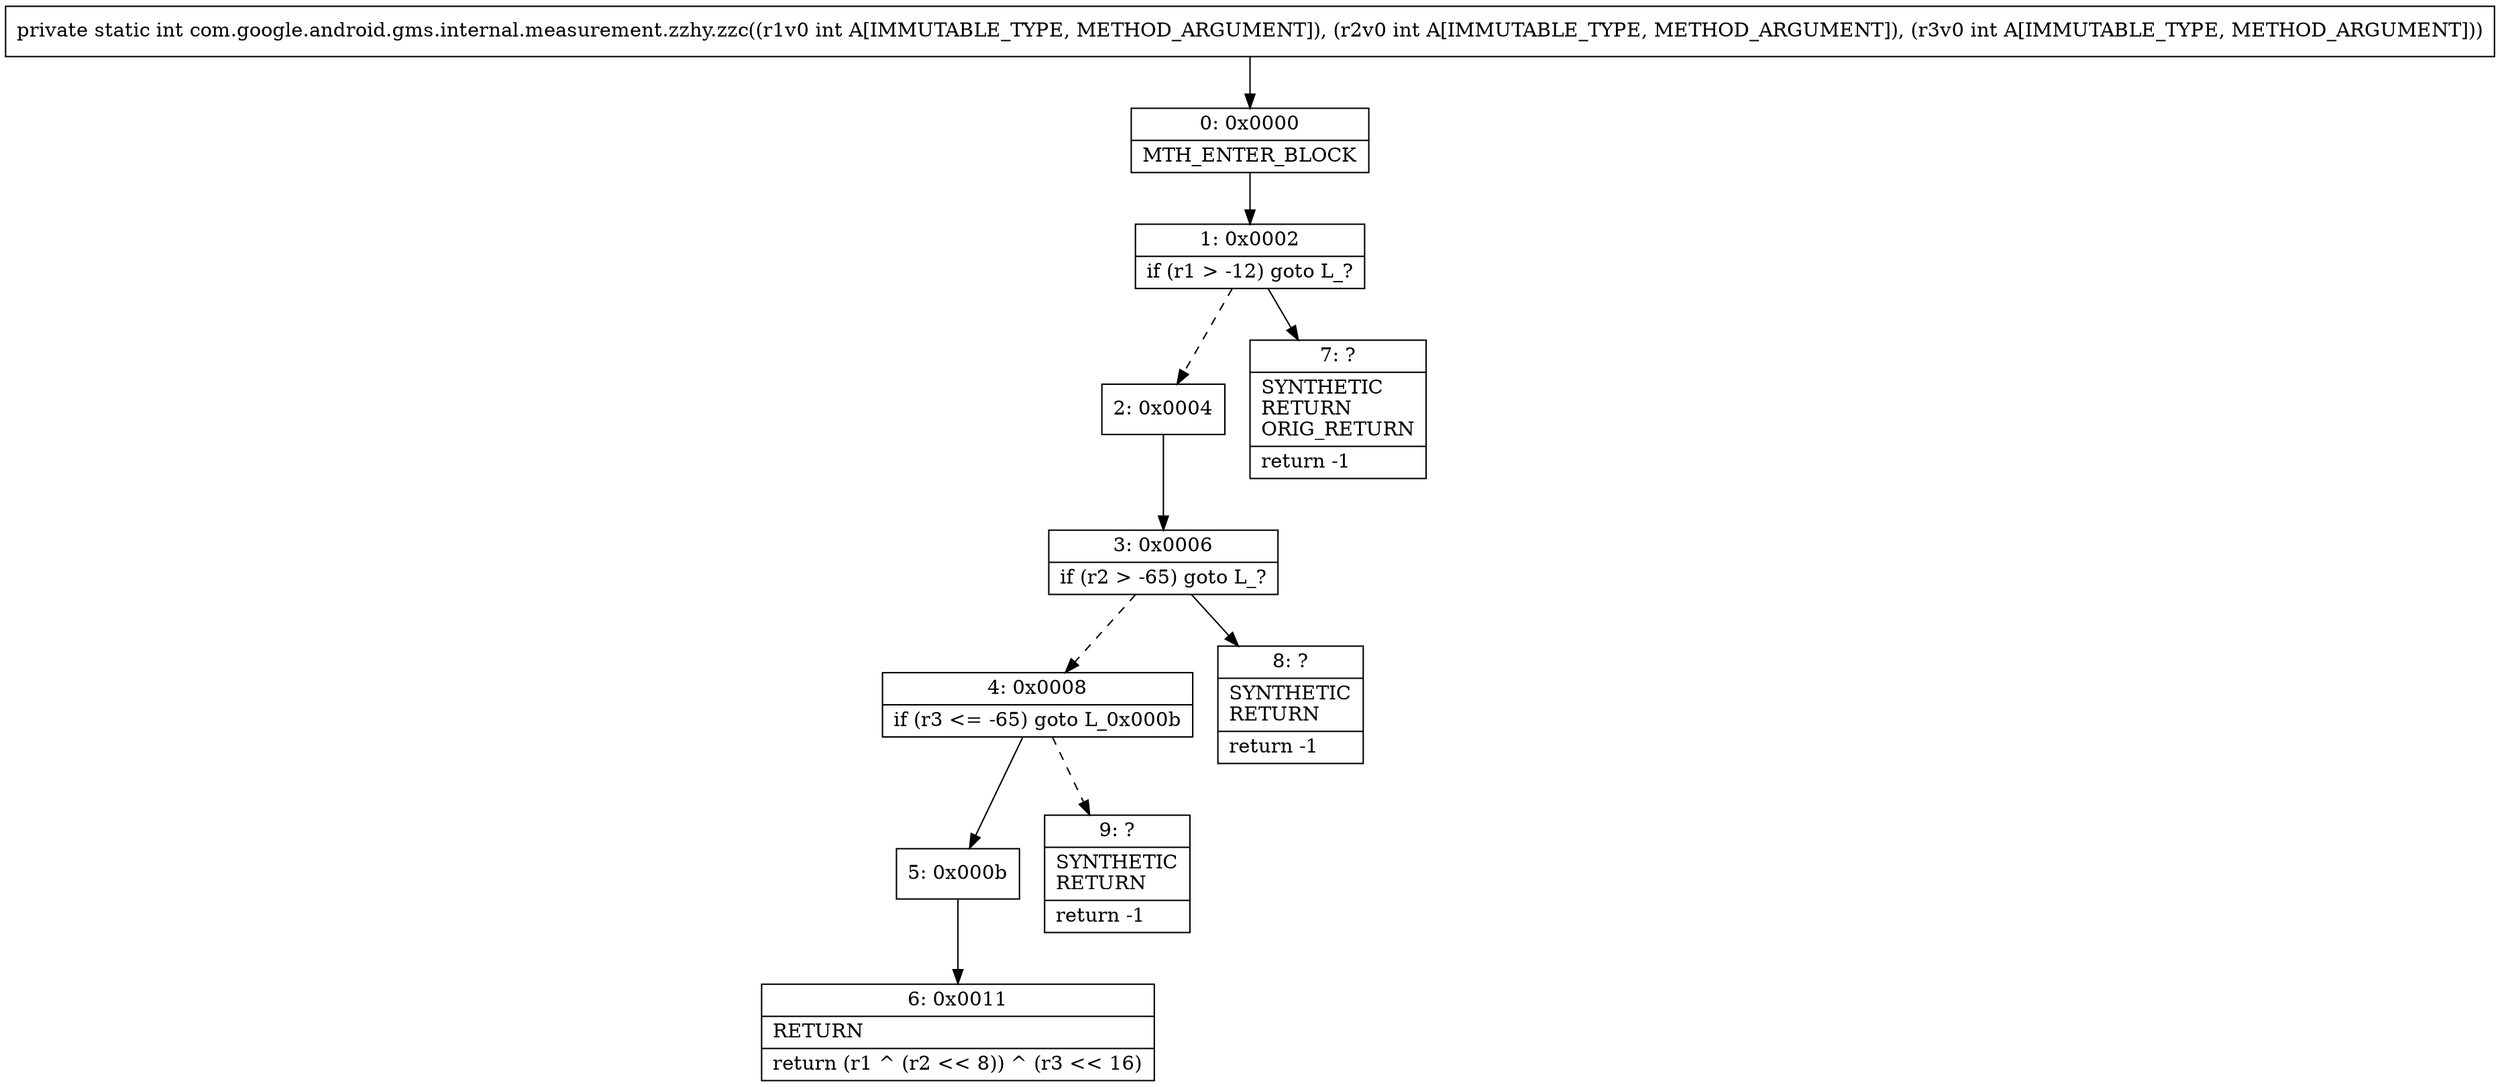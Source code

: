 digraph "CFG forcom.google.android.gms.internal.measurement.zzhy.zzc(III)I" {
Node_0 [shape=record,label="{0\:\ 0x0000|MTH_ENTER_BLOCK\l}"];
Node_1 [shape=record,label="{1\:\ 0x0002|if (r1 \> \-12) goto L_?\l}"];
Node_2 [shape=record,label="{2\:\ 0x0004}"];
Node_3 [shape=record,label="{3\:\ 0x0006|if (r2 \> \-65) goto L_?\l}"];
Node_4 [shape=record,label="{4\:\ 0x0008|if (r3 \<= \-65) goto L_0x000b\l}"];
Node_5 [shape=record,label="{5\:\ 0x000b}"];
Node_6 [shape=record,label="{6\:\ 0x0011|RETURN\l|return (r1 ^ (r2 \<\< 8)) ^ (r3 \<\< 16)\l}"];
Node_7 [shape=record,label="{7\:\ ?|SYNTHETIC\lRETURN\lORIG_RETURN\l|return \-1\l}"];
Node_8 [shape=record,label="{8\:\ ?|SYNTHETIC\lRETURN\l|return \-1\l}"];
Node_9 [shape=record,label="{9\:\ ?|SYNTHETIC\lRETURN\l|return \-1\l}"];
MethodNode[shape=record,label="{private static int com.google.android.gms.internal.measurement.zzhy.zzc((r1v0 int A[IMMUTABLE_TYPE, METHOD_ARGUMENT]), (r2v0 int A[IMMUTABLE_TYPE, METHOD_ARGUMENT]), (r3v0 int A[IMMUTABLE_TYPE, METHOD_ARGUMENT])) }"];
MethodNode -> Node_0;
Node_0 -> Node_1;
Node_1 -> Node_2[style=dashed];
Node_1 -> Node_7;
Node_2 -> Node_3;
Node_3 -> Node_4[style=dashed];
Node_3 -> Node_8;
Node_4 -> Node_5;
Node_4 -> Node_9[style=dashed];
Node_5 -> Node_6;
}

